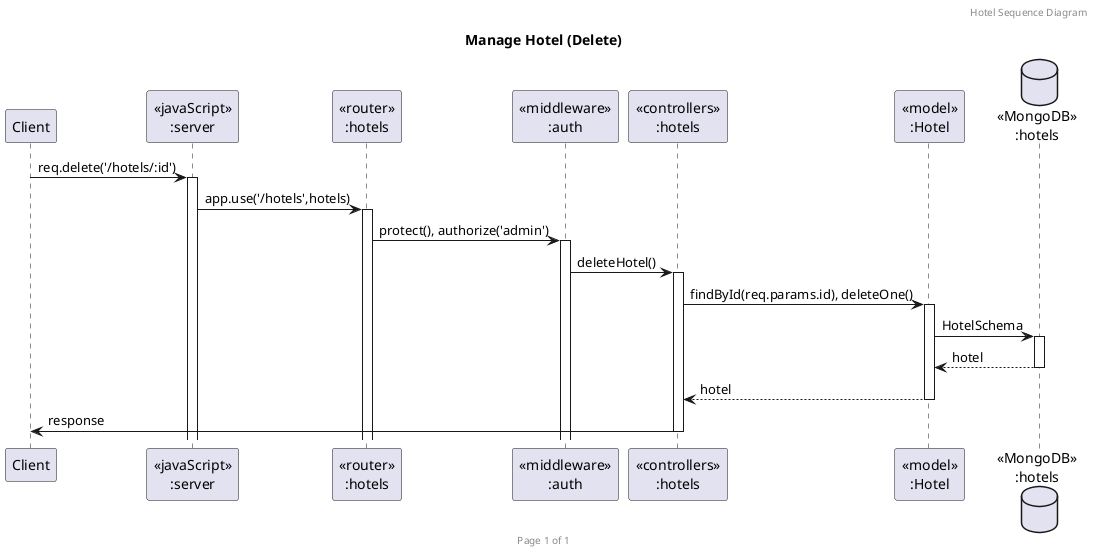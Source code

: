 @startuml Manage Hotel (Delete)

header Hotel Sequence Diagram
footer Page %page% of %lastpage%
title "Manage Hotel (Delete)"

participant "Client" as client
participant "<<javaScript>>\n:server" as server
participant "<<router>>\n:hotels" as routerHotels
participant "<<middleware>>\n:auth" as middleware
participant "<<controllers>>\n:hotels" as controllersHotels
participant "<<model>>\n:Hotel" as modelHotel
database "<<MongoDB>>\n:hotels" as HotelsDatabase

client-> server ++:req.delete('/hotels/:id')
server->routerHotels ++:app.use('/hotels',hotels)
routerHotels -> middleware ++: protect(), authorize('admin')
middleware -> controllersHotels ++:deleteHotel()
controllersHotels->modelHotel ++: findById(req.params.id), deleteOne()
modelHotel ->HotelsDatabase ++: HotelSchema
HotelsDatabase --> modelHotel --: hotel
controllersHotels <-- modelHotel --:hotel
controllersHotels->client --:response

@enduml